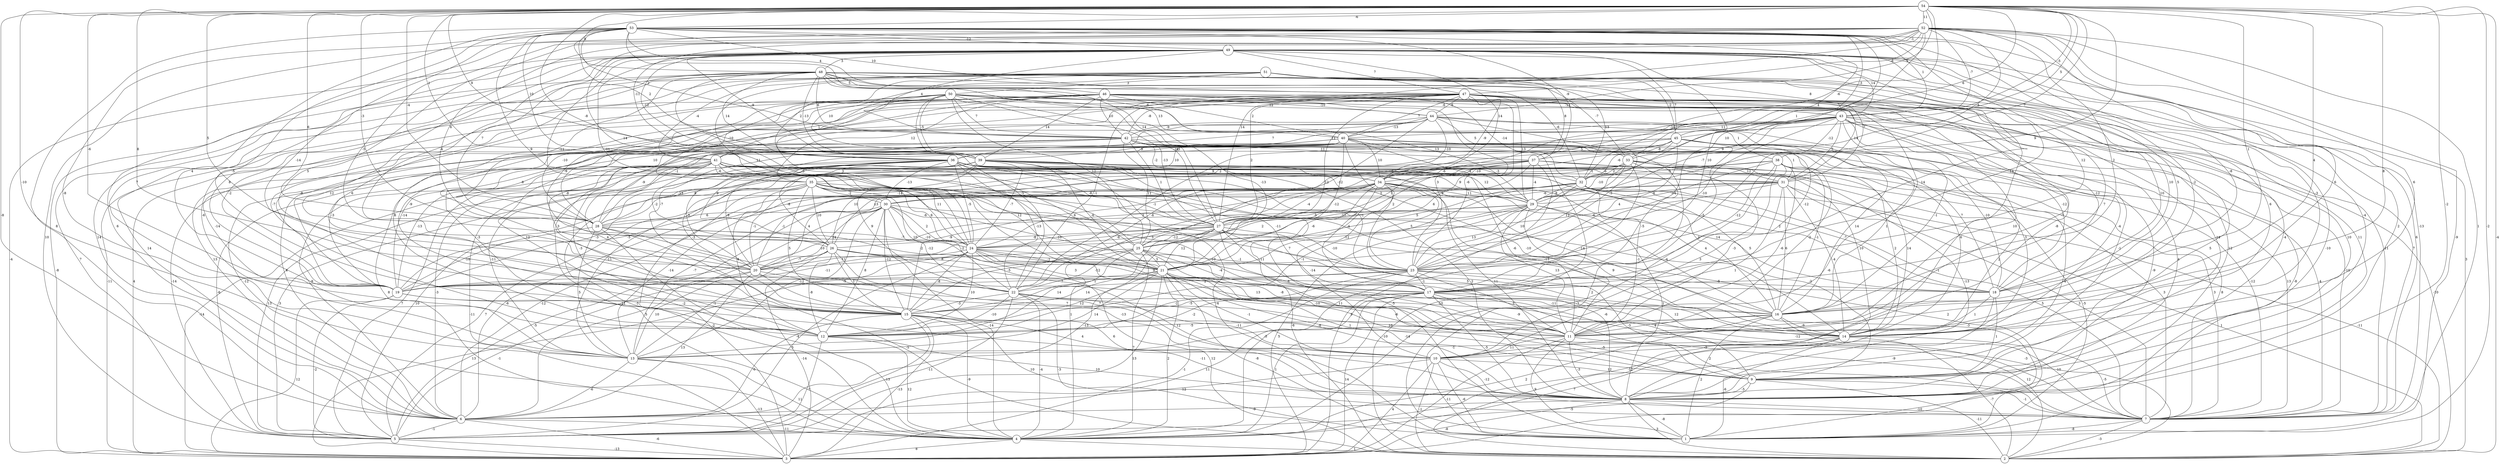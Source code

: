 graph { 
	 fontname="Helvetica,Arial,sans-serif" 
	 node [shape = circle]; 
	 54 -- 1 [label = "-2"];
	 54 -- 2 [label = "-4"];
	 54 -- 6 [label = "-8"];
	 54 -- 8 [label = "-2"];
	 54 -- 11 [label = "8"];
	 54 -- 13 [label = "-10"];
	 54 -- 16 [label = "4"];
	 54 -- 18 [label = "1"];
	 54 -- 19 [label = "-6"];
	 54 -- 20 [label = "5"];
	 54 -- 22 [label = "8"];
	 54 -- 23 [label = "9"];
	 54 -- 24 [label = "6"];
	 54 -- 27 [label = "-8"];
	 54 -- 28 [label = "-3"];
	 54 -- 29 [label = "7"];
	 54 -- 30 [label = "-4"];
	 54 -- 34 [label = "-6"];
	 54 -- 37 [label = "6"];
	 54 -- 39 [label = "9"];
	 54 -- 41 [label = "1"];
	 54 -- 43 [label = "-5"];
	 54 -- 44 [label = "3"];
	 54 -- 45 [label = "5"];
	 54 -- 48 [label = "8"];
	 54 -- 52 [label = "11"];
	 54 -- 53 [label = "-6"];
	 53 -- 6 [label = "8"];
	 53 -- 7 [label = "-13"];
	 53 -- 11 [label = "-2"];
	 53 -- 12 [label = "7"];
	 53 -- 13 [label = "-8"];
	 53 -- 15 [label = "-5"];
	 53 -- 16 [label = "-8"];
	 53 -- 17 [label = "12"];
	 53 -- 21 [label = "9"];
	 53 -- 22 [label = "-14"];
	 53 -- 23 [label = "9"];
	 53 -- 27 [label = "14"];
	 53 -- 32 [label = "4"];
	 53 -- 37 [label = "-9"];
	 53 -- 39 [label = "2"];
	 53 -- 41 [label = "10"];
	 53 -- 42 [label = "2"];
	 53 -- 43 [label = "1"];
	 53 -- 45 [label = "-3"];
	 53 -- 46 [label = "4"];
	 53 -- 47 [label = "10"];
	 53 -- 49 [label = "-12"];
	 52 -- 1 [label = "-9"];
	 52 -- 3 [label = "-10"];
	 52 -- 5 [label = "10"];
	 52 -- 6 [label = "6"];
	 52 -- 7 [label = "1"];
	 52 -- 11 [label = "6"];
	 52 -- 14 [label = "6"];
	 52 -- 15 [label = "5"];
	 52 -- 17 [label = "2"];
	 52 -- 20 [label = "-5"];
	 52 -- 25 [label = "14"];
	 52 -- 27 [label = "14"];
	 52 -- 28 [label = "6"];
	 52 -- 29 [label = "1"];
	 52 -- 32 [label = "5"];
	 52 -- 36 [label = "-11"];
	 52 -- 43 [label = "-7"];
	 52 -- 47 [label = "-6"];
	 52 -- 49 [label = "-1"];
	 51 -- 7 [label = "7"];
	 51 -- 8 [label = "11"];
	 51 -- 12 [label = "-7"];
	 51 -- 13 [label = "-6"];
	 51 -- 14 [label = "6"];
	 51 -- 15 [label = "6"];
	 51 -- 18 [label = "10"];
	 51 -- 24 [label = "11"];
	 51 -- 32 [label = "13"];
	 51 -- 36 [label = "2"];
	 51 -- 37 [label = "8"];
	 51 -- 39 [label = "10"];
	 51 -- 41 [label = "-4"];
	 51 -- 43 [label = "8"];
	 51 -- 45 [label = "-2"];
	 51 -- 50 [label = "3"];
	 50 -- 3 [label = "-11"];
	 50 -- 8 [label = "12"];
	 50 -- 9 [label = "10"];
	 50 -- 19 [label = "-2"];
	 50 -- 21 [label = "-13"];
	 50 -- 22 [label = "-5"];
	 50 -- 24 [label = "3"];
	 50 -- 25 [label = "12"];
	 50 -- 27 [label = "-13"];
	 50 -- 28 [label = "-10"];
	 50 -- 29 [label = "13"];
	 50 -- 35 [label = "-10"];
	 50 -- 39 [label = "-5"];
	 50 -- 40 [label = "13"];
	 50 -- 41 [label = "1"];
	 50 -- 42 [label = "7"];
	 50 -- 43 [label = "-6"];
	 50 -- 44 [label = "-12"];
	 49 -- 2 [label = "3"];
	 49 -- 3 [label = "-4"];
	 49 -- 6 [label = "14"];
	 49 -- 7 [label = "6"];
	 49 -- 8 [label = "2"];
	 49 -- 9 [label = "-4"];
	 49 -- 14 [label = "-3"];
	 49 -- 16 [label = "5"];
	 49 -- 17 [label = "14"];
	 49 -- 19 [label = "4"];
	 49 -- 22 [label = "-7"];
	 49 -- 23 [label = "10"];
	 49 -- 24 [label = "7"];
	 49 -- 25 [label = "-11"];
	 49 -- 26 [label = "-4"];
	 49 -- 28 [label = "7"];
	 49 -- 33 [label = "7"];
	 49 -- 34 [label = "14"];
	 49 -- 36 [label = "-12"];
	 49 -- 39 [label = "-9"];
	 49 -- 42 [label = "4"];
	 49 -- 43 [label = "14"];
	 49 -- 47 [label = "7"];
	 49 -- 48 [label = "3"];
	 48 -- 2 [label = "-1"];
	 48 -- 3 [label = "-8"];
	 48 -- 5 [label = "7"];
	 48 -- 6 [label = "14"];
	 48 -- 7 [label = "11"];
	 48 -- 17 [label = "14"];
	 48 -- 19 [label = "8"];
	 48 -- 21 [label = "-3"];
	 48 -- 27 [label = "13"];
	 48 -- 28 [label = "-11"];
	 48 -- 31 [label = "7"];
	 48 -- 32 [label = "-6"];
	 48 -- 33 [label = "-7"];
	 48 -- 36 [label = "14"];
	 48 -- 39 [label = "-13"];
	 48 -- 40 [label = "-6"];
	 48 -- 42 [label = "6"];
	 48 -- 47 [label = "5"];
	 47 -- 1 [label = "-6"];
	 47 -- 4 [label = "4"];
	 47 -- 6 [label = "13"];
	 47 -- 8 [label = "5"];
	 47 -- 9 [label = "-4"];
	 47 -- 10 [label = "-8"];
	 47 -- 13 [label = "-14"];
	 47 -- 16 [label = "7"];
	 47 -- 18 [label = "10"];
	 47 -- 19 [label = "12"];
	 47 -- 20 [label = "-8"];
	 47 -- 21 [label = "12"];
	 47 -- 22 [label = "-1"];
	 47 -- 23 [label = "-6"];
	 47 -- 27 [label = "2"];
	 47 -- 29 [label = "13"];
	 47 -- 31 [label = "14"];
	 47 -- 34 [label = "-9"];
	 47 -- 40 [label = "7"];
	 47 -- 42 [label = "-8"];
	 47 -- 44 [label = "-6"];
	 46 -- 3 [label = "4"];
	 46 -- 8 [label = "-1"];
	 46 -- 9 [label = "14"];
	 46 -- 10 [label = "10"];
	 46 -- 11 [label = "-7"];
	 46 -- 12 [label = "8"];
	 46 -- 15 [label = "-9"];
	 46 -- 18 [label = "-12"];
	 46 -- 19 [label = "-8"];
	 46 -- 23 [label = "3"];
	 46 -- 26 [label = "-9"];
	 46 -- 28 [label = "10"];
	 46 -- 32 [label = "-14"];
	 46 -- 35 [label = "12"];
	 46 -- 39 [label = "14"];
	 46 -- 40 [label = "2"];
	 46 -- 42 [label = "10"];
	 46 -- 43 [label = "-13"];
	 46 -- 44 [label = "-10"];
	 45 -- 7 [label = "-4"];
	 45 -- 8 [label = "-9"];
	 45 -- 14 [label = "3"];
	 45 -- 16 [label = "1"];
	 45 -- 17 [label = "-5"];
	 45 -- 18 [label = "-10"];
	 45 -- 19 [label = "-14"];
	 45 -- 22 [label = "-6"];
	 45 -- 23 [label = "4"];
	 45 -- 26 [label = "9"];
	 45 -- 30 [label = "2"];
	 45 -- 32 [label = "-6"];
	 45 -- 36 [label = "5"];
	 45 -- 37 [label = "-8"];
	 45 -- 41 [label = "-12"];
	 44 -- 8 [label = "2"];
	 44 -- 17 [label = "-12"];
	 44 -- 20 [label = "-8"];
	 44 -- 23 [label = "-3"];
	 44 -- 25 [label = "-12"];
	 44 -- 28 [label = "-1"];
	 44 -- 33 [label = "5"];
	 44 -- 34 [label = "-10"];
	 44 -- 36 [label = "7"];
	 44 -- 38 [label = "1"];
	 44 -- 40 [label = "-13"];
	 44 -- 42 [label = "-9"];
	 43 -- 1 [label = "-8"];
	 43 -- 2 [label = "-10"];
	 43 -- 5 [label = "-14"];
	 43 -- 7 [label = "-10"];
	 43 -- 8 [label = "4"];
	 43 -- 14 [label = "-4"];
	 43 -- 16 [label = "-1"];
	 43 -- 18 [label = "-12"];
	 43 -- 21 [label = "-10"];
	 43 -- 22 [label = "-1"];
	 43 -- 27 [label = "-10"];
	 43 -- 29 [label = "-7"];
	 43 -- 31 [label = "5"];
	 43 -- 33 [label = "10"];
	 43 -- 38 [label = "-12"];
	 43 -- 40 [label = "11"];
	 43 -- 41 [label = "11"];
	 43 -- 42 [label = "-10"];
	 42 -- 4 [label = "8"];
	 42 -- 6 [label = "-12"];
	 42 -- 7 [label = "-12"];
	 42 -- 11 [label = "-2"];
	 42 -- 12 [label = "-3"];
	 42 -- 18 [label = "7"];
	 42 -- 19 [label = "-3"];
	 42 -- 25 [label = "11"];
	 42 -- 27 [label = "1"];
	 42 -- 28 [label = "-9"];
	 42 -- 31 [label = "1"];
	 42 -- 34 [label = "-2"];
	 42 -- 37 [label = "11"];
	 41 -- 1 [label = "-5"];
	 41 -- 3 [label = "-11"];
	 41 -- 5 [label = "7"];
	 41 -- 6 [label = "-3"];
	 41 -- 7 [label = "3"];
	 41 -- 11 [label = "-10"];
	 41 -- 12 [label = "-3"];
	 41 -- 14 [label = "4"];
	 41 -- 15 [label = "4"];
	 41 -- 18 [label = "2"];
	 41 -- 19 [label = "-13"];
	 41 -- 21 [label = "12"];
	 41 -- 24 [label = "11"];
	 41 -- 26 [label = "-2"];
	 41 -- 31 [label = "-6"];
	 41 -- 35 [label = "-6"];
	 40 -- 1 [label = "2"];
	 40 -- 2 [label = "-10"];
	 40 -- 5 [label = "-6"];
	 40 -- 6 [label = "-9"];
	 40 -- 7 [label = "13"];
	 40 -- 12 [label = "12"];
	 40 -- 14 [label = "6"];
	 40 -- 15 [label = "3"];
	 40 -- 16 [label = "14"];
	 40 -- 20 [label = "-7"];
	 40 -- 21 [label = "-12"];
	 40 -- 23 [label = "2"];
	 40 -- 29 [label = "-4"];
	 40 -- 34 [label = "10"];
	 40 -- 35 [label = "10"];
	 40 -- 39 [label = "-9"];
	 39 -- 1 [label = "-4"];
	 39 -- 4 [label = "-3"];
	 39 -- 5 [label = "3"];
	 39 -- 8 [label = "2"];
	 39 -- 11 [label = "-6"];
	 39 -- 15 [label = "-3"];
	 39 -- 17 [label = "-4"];
	 39 -- 20 [label = "-9"];
	 39 -- 21 [label = "-6"];
	 39 -- 22 [label = "9"];
	 39 -- 23 [label = "-1"];
	 39 -- 24 [label = "-7"];
	 39 -- 26 [label = "-8"];
	 39 -- 29 [label = "12"];
	 39 -- 32 [label = "-3"];
	 38 -- 4 [label = "-3"];
	 38 -- 7 [label = "8"];
	 38 -- 10 [label = "3"];
	 38 -- 11 [label = "-6"];
	 38 -- 13 [label = "-11"];
	 38 -- 14 [label = "2"];
	 38 -- 16 [label = "-1"];
	 38 -- 23 [label = "-12"];
	 38 -- 27 [label = "-14"];
	 38 -- 32 [label = "-5"];
	 38 -- 34 [label = "-1"];
	 37 -- 3 [label = "5"];
	 37 -- 7 [label = "3"];
	 37 -- 8 [label = "-13"];
	 37 -- 14 [label = "10"];
	 37 -- 15 [label = "-9"];
	 37 -- 25 [label = "6"];
	 37 -- 26 [label = "10"];
	 37 -- 27 [label = "1"];
	 37 -- 28 [label = "8"];
	 37 -- 29 [label = "-4"];
	 37 -- 34 [label = "-6"];
	 36 -- 1 [label = "-5"];
	 36 -- 3 [label = "-14"];
	 36 -- 4 [label = "-11"];
	 36 -- 5 [label = "13"];
	 36 -- 8 [label = "11"];
	 36 -- 13 [label = "-11"];
	 36 -- 16 [label = "2"];
	 36 -- 17 [label = "-11"];
	 36 -- 20 [label = "-3"];
	 36 -- 21 [label = "6"];
	 36 -- 22 [label = "-13"];
	 36 -- 24 [label = "-5"];
	 36 -- 27 [label = "-8"];
	 36 -- 28 [label = "-13"];
	 36 -- 29 [label = "9"];
	 36 -- 30 [label = "-13"];
	 36 -- 31 [label = "-6"];
	 36 -- 34 [label = "9"];
	 35 -- 1 [label = "2"];
	 35 -- 3 [label = "-2"];
	 35 -- 5 [label = "7"];
	 35 -- 9 [label = "-2"];
	 35 -- 11 [label = "-10"];
	 35 -- 12 [label = "4"];
	 35 -- 15 [label = "5"];
	 35 -- 16 [label = "7"];
	 35 -- 17 [label = "-10"];
	 35 -- 19 [label = "-3"];
	 35 -- 20 [label = "-1"];
	 35 -- 22 [label = "10"];
	 35 -- 24 [label = "6"];
	 35 -- 26 [label = "10"];
	 35 -- 30 [label = "-2"];
	 34 -- 2 [label = "-6"];
	 34 -- 4 [label = "1"];
	 34 -- 10 [label = "-14"];
	 34 -- 13 [label = "-14"];
	 34 -- 14 [label = "-13"];
	 34 -- 16 [label = "-14"];
	 34 -- 18 [label = "14"];
	 34 -- 19 [label = "-5"];
	 34 -- 20 [label = "-1"];
	 34 -- 21 [label = "-6"];
	 34 -- 23 [label = "5"];
	 34 -- 24 [label = "2"];
	 34 -- 25 [label = "-5"];
	 34 -- 27 [label = "-4"];
	 34 -- 29 [label = "11"];
	 33 -- 4 [label = "11"];
	 33 -- 5 [label = "10"];
	 33 -- 8 [label = "-4"];
	 33 -- 11 [label = "-3"];
	 33 -- 14 [label = "14"];
	 33 -- 15 [label = "3"];
	 33 -- 17 [label = "-5"];
	 33 -- 23 [label = "12"];
	 33 -- 26 [label = "13"];
	 33 -- 27 [label = "2"];
	 33 -- 28 [label = "-14"];
	 33 -- 29 [label = "-10"];
	 33 -- 31 [label = "12"];
	 33 -- 32 [label = "2"];
	 32 -- 2 [label = "-11"];
	 32 -- 6 [label = "-6"];
	 32 -- 7 [label = "5"];
	 32 -- 11 [label = "-1"];
	 32 -- 12 [label = "-1"];
	 32 -- 13 [label = "-7"];
	 32 -- 16 [label = "5"];
	 32 -- 18 [label = "-7"];
	 32 -- 20 [label = "4"];
	 32 -- 23 [label = "10"];
	 32 -- 25 [label = "5"];
	 32 -- 29 [label = "-8"];
	 32 -- 30 [label = "2"];
	 31 -- 2 [label = "1"];
	 31 -- 6 [label = "-12"];
	 31 -- 7 [label = "3"];
	 31 -- 10 [label = "1"];
	 31 -- 14 [label = "-4"];
	 31 -- 16 [label = "6"];
	 31 -- 24 [label = "-6"];
	 31 -- 29 [label = "9"];
	 31 -- 30 [label = "-6"];
	 30 -- 1 [label = "-3"];
	 30 -- 4 [label = "-14"];
	 30 -- 5 [label = "-5"];
	 30 -- 6 [label = "5"];
	 30 -- 12 [label = "8"];
	 30 -- 13 [label = "-12"];
	 30 -- 15 [label = "-12"];
	 30 -- 20 [label = "14"];
	 30 -- 21 [label = "-10"];
	 30 -- 22 [label = "-12"];
	 30 -- 24 [label = "2"];
	 30 -- 27 [label = "-6"];
	 30 -- 28 [label = "6"];
	 29 -- 3 [label = "5"];
	 29 -- 8 [label = "1"];
	 29 -- 11 [label = "13"];
	 29 -- 14 [label = "9"];
	 29 -- 16 [label = "-4"];
	 29 -- 19 [label = "10"];
	 29 -- 21 [label = "-12"];
	 29 -- 23 [label = "13"];
	 29 -- 24 [label = "2"];
	 29 -- 27 [label = "-12"];
	 28 -- 2 [label = "-5"];
	 28 -- 4 [label = "-4"];
	 28 -- 8 [label = "-13"];
	 28 -- 13 [label = "5"];
	 28 -- 19 [label = "-10"];
	 28 -- 23 [label = "-2"];
	 28 -- 24 [label = "-7"];
	 27 -- 6 [label = "-13"];
	 27 -- 8 [label = "-6"];
	 27 -- 11 [label = "6"];
	 27 -- 13 [label = "14"];
	 27 -- 14 [label = "5"];
	 27 -- 17 [label = "-11"];
	 27 -- 20 [label = "-2"];
	 27 -- 21 [label = "12"];
	 27 -- 23 [label = "-10"];
	 27 -- 24 [label = "-6"];
	 27 -- 25 [label = "-12"];
	 27 -- 26 [label = "-8"];
	 26 -- 2 [label = "-3"];
	 26 -- 3 [label = "-14"];
	 26 -- 8 [label = "12"];
	 26 -- 10 [label = "7"];
	 26 -- 12 [label = "-8"];
	 26 -- 13 [label = "-1"];
	 26 -- 15 [label = "1"];
	 26 -- 18 [label = "3"];
	 26 -- 20 [label = "-7"];
	 25 -- 4 [label = "7"];
	 25 -- 11 [label = "-8"];
	 25 -- 15 [label = "1"];
	 25 -- 17 [label = "-4"];
	 25 -- 19 [label = "-5"];
	 25 -- 20 [label = "8"];
	 25 -- 21 [label = "3"];
	 25 -- 22 [label = "-12"];
	 25 -- 23 [label = "-1"];
	 24 -- 2 [label = "12"];
	 24 -- 3 [label = "13"];
	 24 -- 5 [label = "5"];
	 24 -- 7 [label = "-12"];
	 24 -- 9 [label = "-6"];
	 24 -- 12 [label = "10"];
	 24 -- 14 [label = "13"];
	 24 -- 15 [label = "-8"];
	 24 -- 17 [label = "9"];
	 24 -- 19 [label = "-11"];
	 24 -- 20 [label = "-11"];
	 24 -- 21 [label = "-1"];
	 23 -- 3 [label = "-1"];
	 23 -- 9 [label = "-3"];
	 23 -- 11 [label = "3"];
	 23 -- 12 [label = "-2"];
	 23 -- 17 [label = "-1"];
	 23 -- 18 [label = "-5"];
	 23 -- 19 [label = "7"];
	 23 -- 22 [label = "2"];
	 22 -- 1 [label = "-3"];
	 22 -- 4 [label = "-4"];
	 22 -- 5 [label = "-11"];
	 22 -- 9 [label = "-10"];
	 22 -- 10 [label = "-11"];
	 22 -- 12 [label = "-10"];
	 22 -- 15 [label = "-3"];
	 22 -- 16 [label = "-11"];
	 21 -- 1 [label = "-8"];
	 21 -- 4 [label = "2"];
	 21 -- 5 [label = "13"];
	 21 -- 7 [label = "-5"];
	 21 -- 8 [label = "-14"];
	 21 -- 9 [label = "1"];
	 21 -- 10 [label = "-1"];
	 21 -- 11 [label = "-10"];
	 21 -- 12 [label = "12"];
	 21 -- 13 [label = "14"];
	 21 -- 15 [label = "14"];
	 21 -- 19 [label = "-5"];
	 20 -- 5 [label = "-1"];
	 20 -- 6 [label = "13"];
	 20 -- 8 [label = "6"];
	 20 -- 9 [label = "10"];
	 20 -- 11 [label = "7"];
	 20 -- 13 [label = "10"];
	 19 -- 3 [label = "12"];
	 19 -- 5 [label = "-2"];
	 19 -- 7 [label = "-11"];
	 19 -- 15 [label = "-2"];
	 18 -- 4 [label = "-12"];
	 18 -- 9 [label = "1"];
	 18 -- 14 [label = "1"];
	 17 -- 2 [label = "12"];
	 17 -- 3 [label = "14"];
	 17 -- 4 [label = "1"];
	 17 -- 5 [label = "11"];
	 17 -- 7 [label = "-9"];
	 17 -- 8 [label = "-5"];
	 17 -- 11 [label = "-9"];
	 17 -- 12 [label = "-2"];
	 17 -- 14 [label = "12"];
	 17 -- 15 [label = "-5"];
	 16 -- 1 [label = "2"];
	 16 -- 4 [label = "2"];
	 16 -- 7 [label = "-10"];
	 16 -- 11 [label = "4"];
	 16 -- 12 [label = "-5"];
	 16 -- 13 [label = "-5"];
	 16 -- 14 [label = "-9"];
	 15 -- 3 [label = "-13"];
	 15 -- 4 [label = "-9"];
	 15 -- 5 [label = "-13"];
	 15 -- 6 [label = "-6"];
	 15 -- 7 [label = "10"];
	 15 -- 10 [label = "4"];
	 15 -- 11 [label = "-8"];
	 14 -- 1 [label = "-6"];
	 14 -- 2 [label = "-7"];
	 14 -- 4 [label = "7"];
	 14 -- 7 [label = "-5"];
	 14 -- 10 [label = "-3"];
	 14 -- 13 [label = "-1"];
	 13 -- 3 [label = "-13"];
	 13 -- 4 [label = "11"];
	 13 -- 6 [label = "-6"];
	 12 -- 4 [label = "12"];
	 12 -- 5 [label = "-7"];
	 12 -- 8 [label = "10"];
	 11 -- 1 [label = "9"];
	 11 -- 3 [label = "-11"];
	 11 -- 8 [label = "-3"];
	 11 -- 9 [label = "2"];
	 11 -- 10 [label = "11"];
	 10 -- 1 [label = "-6"];
	 10 -- 2 [label = "-1"];
	 10 -- 3 [label = "4"];
	 10 -- 6 [label = "-12"];
	 10 -- 8 [label = "-12"];
	 10 -- 9 [label = "12"];
	 9 -- 2 [label = "-11"];
	 9 -- 5 [label = "-5"];
	 9 -- 7 [label = "-1"];
	 9 -- 8 [label = "-5"];
	 8 -- 1 [label = "-8"];
	 8 -- 2 [label = "3"];
	 8 -- 3 [label = "-8"];
	 8 -- 6 [label = "-9"];
	 8 -- 7 [label = "-10"];
	 7 -- 1 [label = "-8"];
	 7 -- 2 [label = "-3"];
	 6 -- 3 [label = "-6"];
	 6 -- 4 [label = "-11"];
	 6 -- 5 [label = "-1"];
	 5 -- 3 [label = "-13"];
	 4 -- 2 [label = "1"];
	 4 -- 3 [label = "8"];
	 1;
	 2;
	 3;
	 4;
	 5;
	 6;
	 7;
	 8;
	 9;
	 10;
	 11;
	 12;
	 13;
	 14;
	 15;
	 16;
	 17;
	 18;
	 19;
	 20;
	 21;
	 22;
	 23;
	 24;
	 25;
	 26;
	 27;
	 28;
	 29;
	 30;
	 31;
	 32;
	 33;
	 34;
	 35;
	 36;
	 37;
	 38;
	 39;
	 40;
	 41;
	 42;
	 43;
	 44;
	 45;
	 46;
	 47;
	 48;
	 49;
	 50;
	 51;
	 52;
	 53;
	 54;
}
